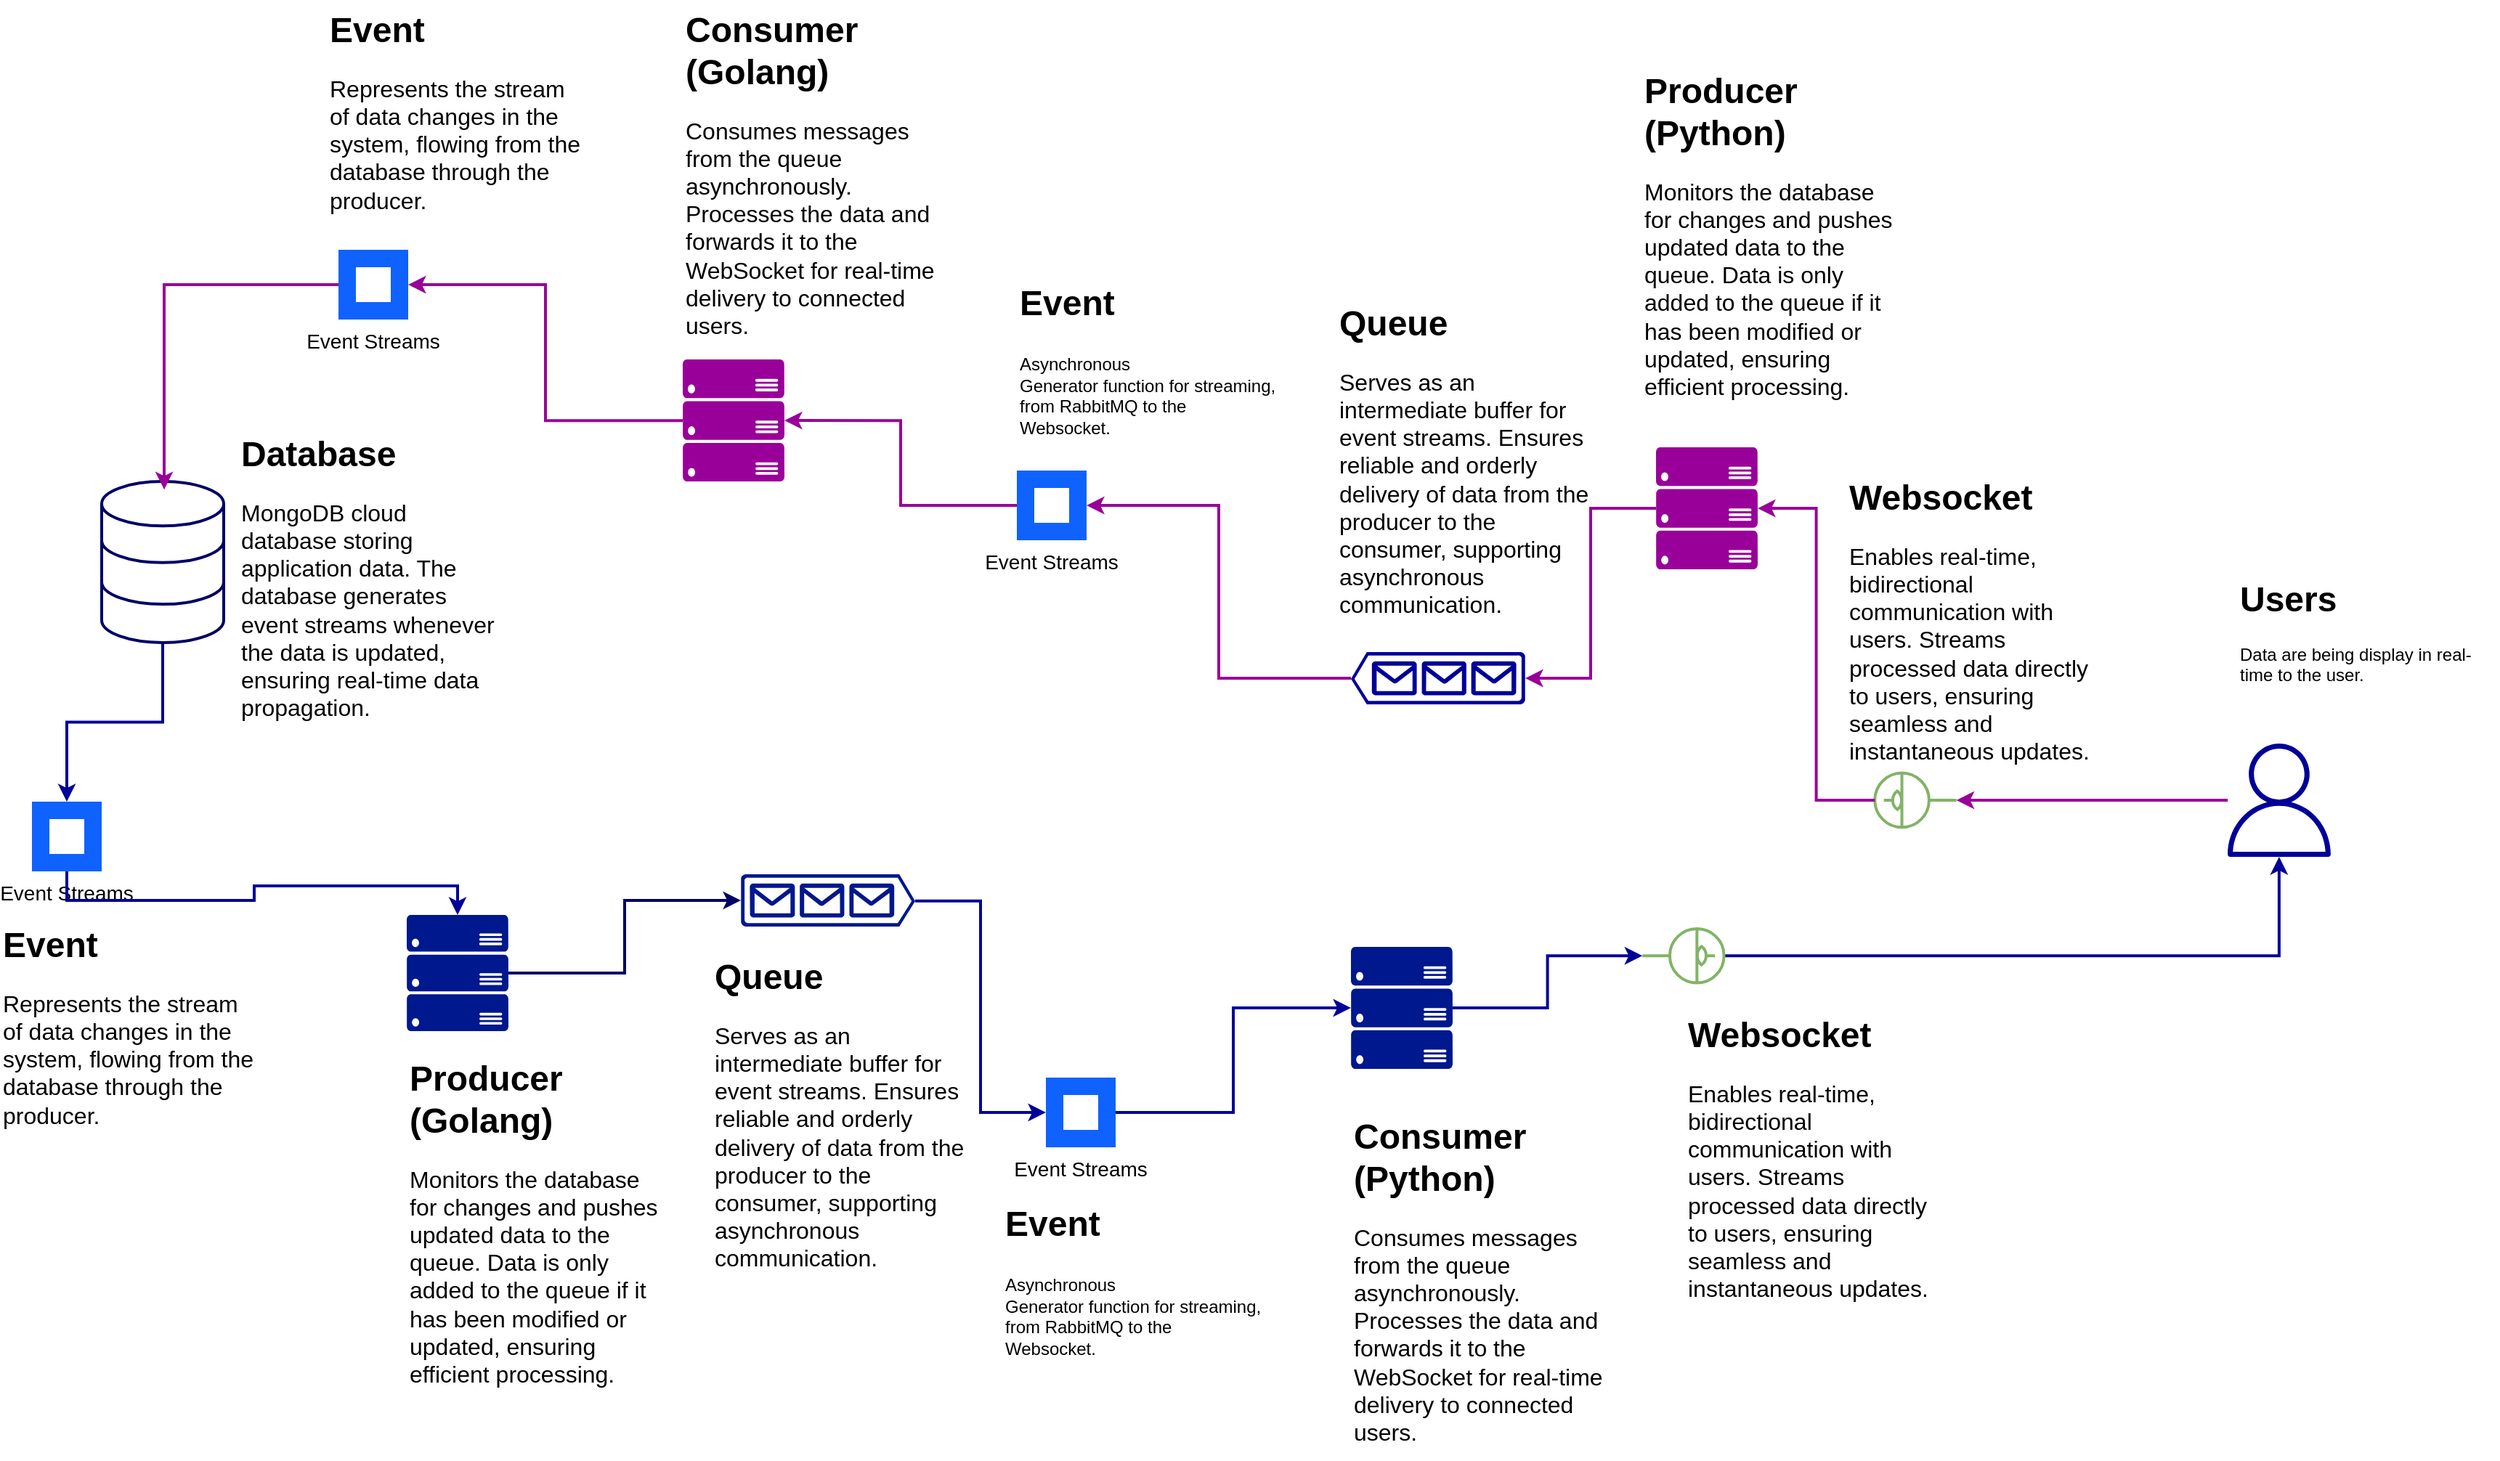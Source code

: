 <mxfile version="26.0.6">
  <diagram name="Page-1" id="5MwJy7MfU5jN0rsetCYZ">
    <mxGraphModel dx="2883" dy="2168" grid="1" gridSize="10" guides="1" tooltips="1" connect="1" arrows="1" fold="1" page="1" pageScale="1" pageWidth="827" pageHeight="1169" math="0" shadow="0">
      <root>
        <mxCell id="0" />
        <mxCell id="1" parent="0" />
        <mxCell id="l7nKoDrUYivtg7SMq4b7-28" style="edgeStyle=orthogonalEdgeStyle;rounded=0;orthogonalLoop=1;jettySize=auto;html=1;exitX=1;exitY=0.51;exitDx=0;exitDy=0;exitPerimeter=0;entryX=0;entryY=0.5;entryDx=0;entryDy=0;strokeWidth=2;strokeColor=#000099;" parent="1" source="l7nKoDrUYivtg7SMq4b7-1" target="l7nKoDrUYivtg7SMq4b7-26" edge="1">
          <mxGeometry relative="1" as="geometry" />
        </mxCell>
        <mxCell id="l7nKoDrUYivtg7SMq4b7-1" value="" style="sketch=0;aspect=fixed;pointerEvents=1;shadow=0;dashed=0;html=1;strokeColor=none;labelPosition=center;verticalLabelPosition=bottom;verticalAlign=top;align=center;fillColor=#00188D;shape=mxgraph.azure.queue_generic" parent="1" vertex="1">
          <mxGeometry x="300" y="180" width="120" height="36" as="geometry" />
        </mxCell>
        <mxCell id="l7nKoDrUYivtg7SMq4b7-2" value="" style="verticalLabelPosition=bottom;html=1;verticalAlign=top;align=center;strokeColor=none;fillColor=#00188D;shape=mxgraph.azure.server_rack;" parent="1" vertex="1">
          <mxGeometry x="70" y="208" width="70" height="80" as="geometry" />
        </mxCell>
        <mxCell id="l7nKoDrUYivtg7SMq4b7-3" value="" style="verticalLabelPosition=bottom;html=1;verticalAlign=top;align=center;strokeColor=none;fillColor=#00188D;shape=mxgraph.azure.server_rack;" parent="1" vertex="1">
          <mxGeometry x="720" y="230" width="70" height="84" as="geometry" />
        </mxCell>
        <mxCell id="l7nKoDrUYivtg7SMq4b7-4" style="edgeStyle=orthogonalEdgeStyle;rounded=0;orthogonalLoop=1;jettySize=auto;html=1;exitX=1;exitY=0.5;exitDx=0;exitDy=0;exitPerimeter=0;entryX=0;entryY=0.5;entryDx=0;entryDy=0;entryPerimeter=0;strokeColor=#000066;strokeWidth=2;" parent="1" source="l7nKoDrUYivtg7SMq4b7-2" target="l7nKoDrUYivtg7SMq4b7-1" edge="1">
          <mxGeometry relative="1" as="geometry" />
        </mxCell>
        <mxCell id="l7nKoDrUYivtg7SMq4b7-23" style="edgeStyle=orthogonalEdgeStyle;rounded=0;orthogonalLoop=1;jettySize=auto;html=1;entryX=0.5;entryY=0;entryDx=0;entryDy=0;strokeWidth=2;strokeColor=#000099;" parent="1" source="l7nKoDrUYivtg7SMq4b7-5" target="l7nKoDrUYivtg7SMq4b7-20" edge="1">
          <mxGeometry relative="1" as="geometry">
            <mxPoint x="120" y="50" as="sourcePoint" />
          </mxGeometry>
        </mxCell>
        <mxCell id="l7nKoDrUYivtg7SMq4b7-5" value="" style="html=1;verticalLabelPosition=bottom;align=center;labelBackgroundColor=#ffffff;verticalAlign=top;strokeWidth=2;strokeColor=#000066;shadow=0;dashed=0;shape=mxgraph.ios7.icons.data;" parent="1" vertex="1">
          <mxGeometry x="-140" y="-90.45" width="84" height="110.9" as="geometry" />
        </mxCell>
        <mxCell id="l7nKoDrUYivtg7SMq4b7-8" value="&lt;h1 style=&quot;margin-top: 0px;&quot;&gt;Producer (Golang)&lt;/h1&gt;&lt;p&gt;&lt;span style=&quot;font-size: medium;&quot;&gt;Monitors the database for changes and pushes updated data to the queue. Data is only added to the queue if it has been modified or updated, ensuring efficient processing.&lt;/span&gt;&lt;br&gt;&lt;/p&gt;" style="text;html=1;whiteSpace=wrap;overflow=hidden;rounded=0;" parent="1" vertex="1">
          <mxGeometry x="70" y="300" width="180" height="240" as="geometry" />
        </mxCell>
        <mxCell id="l7nKoDrUYivtg7SMq4b7-9" value="&lt;h1 style=&quot;margin-top: 0px;&quot;&gt;Consumer (Python)&lt;/h1&gt;&lt;p&gt;&lt;span style=&quot;font-size: medium;&quot;&gt;Consumes messages from the queue asynchronously. Processes the data and forwards it to the WebSocket for real-time delivery to connected users.&lt;/span&gt;&lt;br&gt;&lt;/p&gt;" style="text;html=1;whiteSpace=wrap;overflow=hidden;rounded=0;" parent="1" vertex="1">
          <mxGeometry x="720" y="340" width="180" height="240" as="geometry" />
        </mxCell>
        <mxCell id="l7nKoDrUYivtg7SMq4b7-10" value="&lt;h1 style=&quot;margin-top: 0px;&quot;&gt;Queue&lt;/h1&gt;&lt;p&gt;&lt;span style=&quot;font-size: medium;&quot;&gt;Serves as an intermediate buffer for event streams. Ensures reliable and orderly delivery of data from the producer to the consumer, supporting asynchronous communication.&lt;/span&gt;&lt;br&gt;&lt;/p&gt;" style="text;html=1;whiteSpace=wrap;overflow=hidden;rounded=0;" parent="1" vertex="1">
          <mxGeometry x="280" y="230" width="180" height="240" as="geometry" />
        </mxCell>
        <mxCell id="l7nKoDrUYivtg7SMq4b7-12" value="" style="sketch=0;outlineConnect=0;fontColor=#232F3E;gradientColor=none;fillColor=#000099;strokeColor=none;dashed=0;verticalLabelPosition=bottom;verticalAlign=top;align=center;html=1;fontSize=12;fontStyle=0;aspect=fixed;pointerEvents=1;shape=mxgraph.aws4.user;" parent="1" vertex="1">
          <mxGeometry x="1320" y="90" width="78" height="78" as="geometry" />
        </mxCell>
        <mxCell id="l7nKoDrUYivtg7SMq4b7-14" value="&lt;h1 style=&quot;margin-top: 0px;&quot;&gt;Database&lt;/h1&gt;&lt;p&gt;&lt;span style=&quot;font-size: medium;&quot;&gt;MongoDB cloud database storing application data. The database generates event streams whenever the data is updated, ensuring real-time data propagation.&lt;/span&gt;&lt;br&gt;&lt;/p&gt;" style="text;html=1;whiteSpace=wrap;overflow=hidden;rounded=0;" parent="1" vertex="1">
          <mxGeometry x="-46" y="-130" width="186" height="210" as="geometry" />
        </mxCell>
        <mxCell id="l7nKoDrUYivtg7SMq4b7-16" value="" style="edgeStyle=orthogonalEdgeStyle;rounded=0;orthogonalLoop=1;jettySize=auto;html=1;exitX=1;exitY=0.5;exitDx=0;exitDy=0;exitPerimeter=0;strokeWidth=2;strokeColor=#000099;" parent="1" source="l7nKoDrUYivtg7SMq4b7-3" target="l7nKoDrUYivtg7SMq4b7-15" edge="1">
          <mxGeometry relative="1" as="geometry">
            <mxPoint x="640" y="250" as="sourcePoint" />
            <mxPoint x="859" y="100" as="targetPoint" />
          </mxGeometry>
        </mxCell>
        <mxCell id="l7nKoDrUYivtg7SMq4b7-17" style="edgeStyle=orthogonalEdgeStyle;rounded=0;orthogonalLoop=1;jettySize=auto;html=1;strokeColor=#000099;strokeWidth=2;" parent="1" source="l7nKoDrUYivtg7SMq4b7-15" target="l7nKoDrUYivtg7SMq4b7-12" edge="1">
          <mxGeometry relative="1" as="geometry" />
        </mxCell>
        <mxCell id="l7nKoDrUYivtg7SMq4b7-15" value="" style="verticalLabelPosition=bottom;aspect=fixed;html=1;verticalAlign=top;fillColor=#d5e8d4;align=center;outlineConnect=0;shape=mxgraph.fluid_power.x11870;points=[[0.5,1,0]];rotation=90;strokeColor=#82b366;strokeWidth=2;" parent="1" vertex="1">
          <mxGeometry x="930" y="208" width="37.44" height="56.18" as="geometry" />
        </mxCell>
        <mxCell id="l7nKoDrUYivtg7SMq4b7-18" value="&lt;h1 style=&quot;margin-top: 0px;&quot;&gt;Websocket&lt;/h1&gt;&lt;p&gt;&lt;span style=&quot;font-size: medium;&quot;&gt;Enables real-time, bidirectional communication with users. Streams processed data directly to users, ensuring seamless and instantaneous updates.&lt;/span&gt;&lt;br&gt;&lt;/p&gt;" style="text;html=1;whiteSpace=wrap;overflow=hidden;rounded=0;" parent="1" vertex="1">
          <mxGeometry x="950" y="270" width="180" height="213.82" as="geometry" />
        </mxCell>
        <mxCell id="l7nKoDrUYivtg7SMq4b7-20" value="Event Streams" style="shape=rect;fillColor=#0F62FE;aspect=fixed;resizable=0;labelPosition=center;verticalLabelPosition=bottom;align=center;verticalAlign=top;strokeColor=none;fontSize=14;" parent="1" vertex="1">
          <mxGeometry x="-188" y="130" width="48" height="48" as="geometry" />
        </mxCell>
        <mxCell id="l7nKoDrUYivtg7SMq4b7-21" value="" style="fillColor=#ffffff;strokeColor=none;dashed=0;outlineConnect=0;html=1;labelPosition=center;verticalLabelPosition=bottom;verticalAlign=top;part=1;movable=0;resizable=0;rotatable=0;shape=mxgraph.ibm_cloud.ibm-cloud--event-streams" parent="l7nKoDrUYivtg7SMq4b7-20" vertex="1">
          <mxGeometry width="24" height="24" relative="1" as="geometry">
            <mxPoint x="12" y="12" as="offset" />
          </mxGeometry>
        </mxCell>
        <mxCell id="l7nKoDrUYivtg7SMq4b7-25" style="edgeStyle=orthogonalEdgeStyle;rounded=0;orthogonalLoop=1;jettySize=auto;html=1;exitX=0.5;exitY=1;exitDx=0;exitDy=0;entryX=0.5;entryY=0;entryDx=0;entryDy=0;entryPerimeter=0;strokeWidth=2;strokeColor=#000099;" parent="1" source="l7nKoDrUYivtg7SMq4b7-20" target="l7nKoDrUYivtg7SMq4b7-2" edge="1">
          <mxGeometry relative="1" as="geometry" />
        </mxCell>
        <mxCell id="l7nKoDrUYivtg7SMq4b7-26" value="Event Streams" style="shape=rect;fillColor=#0F62FE;aspect=fixed;resizable=0;labelPosition=center;verticalLabelPosition=bottom;align=center;verticalAlign=top;strokeColor=none;fontSize=14;" parent="1" vertex="1">
          <mxGeometry x="510" y="320" width="48" height="48" as="geometry" />
        </mxCell>
        <mxCell id="l7nKoDrUYivtg7SMq4b7-27" value="" style="fillColor=#ffffff;strokeColor=none;dashed=0;outlineConnect=0;html=1;labelPosition=center;verticalLabelPosition=bottom;verticalAlign=top;part=1;movable=0;resizable=0;rotatable=0;shape=mxgraph.ibm_cloud.ibm-cloud--event-streams" parent="l7nKoDrUYivtg7SMq4b7-26" vertex="1">
          <mxGeometry width="24" height="24" relative="1" as="geometry">
            <mxPoint x="12" y="12" as="offset" />
          </mxGeometry>
        </mxCell>
        <mxCell id="l7nKoDrUYivtg7SMq4b7-30" style="edgeStyle=orthogonalEdgeStyle;rounded=0;orthogonalLoop=1;jettySize=auto;html=1;exitX=1;exitY=0.5;exitDx=0;exitDy=0;entryX=0;entryY=0.5;entryDx=0;entryDy=0;entryPerimeter=0;strokeColor=#000099;strokeWidth=2;" parent="1" source="l7nKoDrUYivtg7SMq4b7-26" target="l7nKoDrUYivtg7SMq4b7-3" edge="1">
          <mxGeometry relative="1" as="geometry" />
        </mxCell>
        <mxCell id="l7nKoDrUYivtg7SMq4b7-31" value="&lt;h1 style=&quot;margin-top: 0px;&quot;&gt;Event&lt;/h1&gt;&lt;p&gt;&lt;font style=&quot;font-weight: normal;&quot; face=&quot;Helvetica&quot;&gt;&lt;font&gt;Asynchronous&lt;/font&gt;&lt;span style=&quot;font-size: medium;&quot;&gt; &lt;/span&gt;&lt;font&gt;Generator&lt;/font&gt;&amp;nbsp;function for streaming, from RabbitMQ to the Websocket.&lt;/font&gt;&lt;/p&gt;" style="text;html=1;whiteSpace=wrap;overflow=hidden;rounded=0;" parent="1" vertex="1">
          <mxGeometry x="480" y="400" width="180" height="120" as="geometry" />
        </mxCell>
        <mxCell id="l7nKoDrUYivtg7SMq4b7-32" value="&lt;h1 style=&quot;margin-top: 0px;&quot;&gt;Event&lt;/h1&gt;&lt;p&gt;&lt;span style=&quot;font-size: medium;&quot;&gt;Represents the stream of data changes in the system, flowing from the database through the producer.&lt;/span&gt;&lt;br&gt;&lt;/p&gt;" style="text;html=1;whiteSpace=wrap;overflow=hidden;rounded=0;" parent="1" vertex="1">
          <mxGeometry x="-210" y="208" width="180" height="150" as="geometry" />
        </mxCell>
        <mxCell id="l7nKoDrUYivtg7SMq4b7-33" value="&lt;h1 style=&quot;margin-top: 0px;&quot;&gt;Users&lt;/h1&gt;&lt;p&gt;Data are being display in real-time to the user.&lt;/p&gt;" style="text;html=1;whiteSpace=wrap;overflow=hidden;rounded=0;" parent="1" vertex="1">
          <mxGeometry x="1330" y="-30" width="180" height="120" as="geometry" />
        </mxCell>
        <mxCell id="os3eVGEmdC3wrFbA3sGX-1" value="" style="verticalLabelPosition=bottom;html=1;verticalAlign=top;align=center;strokeColor=none;fillColor=#990099;shape=mxgraph.azure.server_rack;" parent="1" vertex="1">
          <mxGeometry x="930" y="-114" width="70" height="84" as="geometry" />
        </mxCell>
        <mxCell id="os3eVGEmdC3wrFbA3sGX-7" value="&lt;h1 style=&quot;margin-top: 0px;&quot;&gt;Producer (Python)&lt;/h1&gt;&lt;p&gt;&lt;span style=&quot;font-size: medium;&quot;&gt;Monitors the database for changes and pushes updated data to the queue. Data is only added to the queue if it has been modified or updated, ensuring efficient processing.&lt;/span&gt;&lt;br&gt;&lt;/p&gt;" style="text;html=1;whiteSpace=wrap;overflow=hidden;rounded=0;" parent="1" vertex="1">
          <mxGeometry x="920" y="-380" width="180" height="250" as="geometry" />
        </mxCell>
        <mxCell id="os3eVGEmdC3wrFbA3sGX-8" value="" style="verticalLabelPosition=bottom;aspect=fixed;html=1;verticalAlign=top;fillColor=#d5e8d4;align=center;outlineConnect=0;shape=mxgraph.fluid_power.x11870;points=[[0.5,1,0]];rotation=-90;strokeColor=#82b366;strokeWidth=2;" parent="1" vertex="1">
          <mxGeometry x="1090" y="100.91" width="37.44" height="56.18" as="geometry" />
        </mxCell>
        <mxCell id="os3eVGEmdC3wrFbA3sGX-9" style="edgeStyle=orthogonalEdgeStyle;rounded=0;orthogonalLoop=1;jettySize=auto;html=1;entryX=0.5;entryY=1;entryDx=0;entryDy=0;entryPerimeter=0;strokeColor=#990099;strokeWidth=2;" parent="1" source="l7nKoDrUYivtg7SMq4b7-12" target="os3eVGEmdC3wrFbA3sGX-8" edge="1">
          <mxGeometry relative="1" as="geometry" />
        </mxCell>
        <mxCell id="os3eVGEmdC3wrFbA3sGX-10" style="edgeStyle=orthogonalEdgeStyle;rounded=0;orthogonalLoop=1;jettySize=auto;html=1;entryX=1;entryY=0.5;entryDx=0;entryDy=0;entryPerimeter=0;strokeColor=#990099;strokeWidth=2;" parent="1" source="os3eVGEmdC3wrFbA3sGX-8" target="os3eVGEmdC3wrFbA3sGX-1" edge="1">
          <mxGeometry relative="1" as="geometry" />
        </mxCell>
        <mxCell id="os3eVGEmdC3wrFbA3sGX-21" style="edgeStyle=orthogonalEdgeStyle;rounded=0;orthogonalLoop=1;jettySize=auto;html=1;strokeWidth=2;strokeColor=#990099;entryX=1;entryY=0.5;entryDx=0;entryDy=0;" parent="1" source="os3eVGEmdC3wrFbA3sGX-11" target="os3eVGEmdC3wrFbA3sGX-19" edge="1">
          <mxGeometry relative="1" as="geometry">
            <mxPoint x="470.0" y="-150.0" as="targetPoint" />
          </mxGeometry>
        </mxCell>
        <mxCell id="os3eVGEmdC3wrFbA3sGX-11" value="" style="verticalLabelPosition=bottom;html=1;verticalAlign=top;align=center;strokeColor=none;fillColor=#990099;shape=mxgraph.azure.server_rack;" parent="1" vertex="1">
          <mxGeometry x="260" y="-174.45" width="70" height="84" as="geometry" />
        </mxCell>
        <mxCell id="os3eVGEmdC3wrFbA3sGX-17" style="edgeStyle=orthogonalEdgeStyle;rounded=0;orthogonalLoop=1;jettySize=auto;html=1;entryX=1;entryY=0.5;entryDx=0;entryDy=0;strokeWidth=2;strokeColor=#990099;" parent="1" source="os3eVGEmdC3wrFbA3sGX-12" target="os3eVGEmdC3wrFbA3sGX-15" edge="1">
          <mxGeometry relative="1" as="geometry" />
        </mxCell>
        <mxCell id="os3eVGEmdC3wrFbA3sGX-12" value="" style="sketch=0;aspect=fixed;pointerEvents=1;shadow=0;dashed=0;html=1;strokeColor=none;labelPosition=center;verticalLabelPosition=bottom;verticalAlign=top;align=center;fillColor=#000099;shape=mxgraph.azure.queue_generic;flipH=1;" parent="1" vertex="1">
          <mxGeometry x="720" y="27" width="120" height="36" as="geometry" />
        </mxCell>
        <mxCell id="os3eVGEmdC3wrFbA3sGX-13" style="edgeStyle=orthogonalEdgeStyle;rounded=0;orthogonalLoop=1;jettySize=auto;html=1;entryX=0;entryY=0.5;entryDx=0;entryDy=0;entryPerimeter=0;strokeColor=#990099;strokeWidth=2;" parent="1" source="os3eVGEmdC3wrFbA3sGX-1" target="os3eVGEmdC3wrFbA3sGX-12" edge="1">
          <mxGeometry relative="1" as="geometry" />
        </mxCell>
        <mxCell id="os3eVGEmdC3wrFbA3sGX-15" value="Event Streams" style="shape=rect;fillColor=#0F62FE;aspect=fixed;resizable=0;labelPosition=center;verticalLabelPosition=bottom;align=center;verticalAlign=top;strokeColor=none;fontSize=14;" parent="1" vertex="1">
          <mxGeometry x="490" y="-98" width="48" height="48" as="geometry" />
        </mxCell>
        <mxCell id="os3eVGEmdC3wrFbA3sGX-16" value="" style="fillColor=#ffffff;strokeColor=none;dashed=0;outlineConnect=0;html=1;labelPosition=center;verticalLabelPosition=bottom;verticalAlign=top;part=1;movable=0;resizable=0;rotatable=0;shape=mxgraph.ibm_cloud.ibm-cloud--event-streams" parent="os3eVGEmdC3wrFbA3sGX-15" vertex="1">
          <mxGeometry width="24" height="24" relative="1" as="geometry">
            <mxPoint x="12" y="12" as="offset" />
          </mxGeometry>
        </mxCell>
        <mxCell id="os3eVGEmdC3wrFbA3sGX-18" style="edgeStyle=orthogonalEdgeStyle;rounded=0;orthogonalLoop=1;jettySize=auto;html=1;exitX=0;exitY=0.5;exitDx=0;exitDy=0;entryX=1;entryY=0.5;entryDx=0;entryDy=0;entryPerimeter=0;strokeWidth=2;strokeColor=#990099;" parent="1" source="os3eVGEmdC3wrFbA3sGX-15" target="os3eVGEmdC3wrFbA3sGX-11" edge="1">
          <mxGeometry relative="1" as="geometry" />
        </mxCell>
        <mxCell id="os3eVGEmdC3wrFbA3sGX-19" value="Event Streams" style="shape=rect;fillColor=#0F62FE;aspect=fixed;resizable=0;labelPosition=center;verticalLabelPosition=bottom;align=center;verticalAlign=top;strokeColor=none;fontSize=14;" parent="1" vertex="1">
          <mxGeometry x="23" y="-250" width="48" height="48" as="geometry" />
        </mxCell>
        <mxCell id="os3eVGEmdC3wrFbA3sGX-20" value="" style="fillColor=#ffffff;strokeColor=none;dashed=0;outlineConnect=0;html=1;labelPosition=center;verticalLabelPosition=bottom;verticalAlign=top;part=1;movable=0;resizable=0;rotatable=0;shape=mxgraph.ibm_cloud.ibm-cloud--event-streams" parent="os3eVGEmdC3wrFbA3sGX-19" vertex="1">
          <mxGeometry width="24" height="24" relative="1" as="geometry">
            <mxPoint x="12" y="12" as="offset" />
          </mxGeometry>
        </mxCell>
        <mxCell id="os3eVGEmdC3wrFbA3sGX-22" style="edgeStyle=orthogonalEdgeStyle;rounded=0;orthogonalLoop=1;jettySize=auto;html=1;strokeWidth=2;strokeColor=#990099;entryX=0.512;entryY=0.05;entryDx=0;entryDy=0;entryPerimeter=0;" parent="1" source="os3eVGEmdC3wrFbA3sGX-19" target="l7nKoDrUYivtg7SMq4b7-5" edge="1">
          <mxGeometry relative="1" as="geometry">
            <mxPoint x="210" y="-30" as="targetPoint" />
          </mxGeometry>
        </mxCell>
        <mxCell id="os3eVGEmdC3wrFbA3sGX-23" value="&lt;h1 style=&quot;margin-top: 0px;&quot;&gt;Event&lt;/h1&gt;&lt;p&gt;&lt;span style=&quot;font-size: medium;&quot;&gt;Represents the stream of data changes in the system, flowing from the database through the producer.&lt;/span&gt;&lt;br&gt;&lt;/p&gt;" style="text;html=1;whiteSpace=wrap;overflow=hidden;rounded=0;" parent="1" vertex="1">
          <mxGeometry x="15" y="-422" width="180" height="150" as="geometry" />
        </mxCell>
        <mxCell id="os3eVGEmdC3wrFbA3sGX-24" value="&lt;h1 style=&quot;margin-top: 0px;&quot;&gt;Event&lt;/h1&gt;&lt;p&gt;&lt;font style=&quot;font-weight: normal;&quot; face=&quot;Helvetica&quot;&gt;&lt;font&gt;Asynchronous&lt;/font&gt;&lt;span style=&quot;font-size: medium;&quot;&gt; &lt;/span&gt;&lt;font&gt;Generator&lt;/font&gt;&amp;nbsp;function for streaming, from RabbitMQ to the Websocket.&lt;/font&gt;&lt;/p&gt;" style="text;html=1;whiteSpace=wrap;overflow=hidden;rounded=0;" parent="1" vertex="1">
          <mxGeometry x="490" y="-234" width="180" height="120" as="geometry" />
        </mxCell>
        <mxCell id="os3eVGEmdC3wrFbA3sGX-26" value="&lt;h1 style=&quot;margin-top: 0px;&quot;&gt;Consumer (Golang)&lt;/h1&gt;&lt;p&gt;&lt;span style=&quot;font-size: medium;&quot;&gt;Consumes messages from the queue asynchronously. Processes the data and forwards it to the WebSocket for real-time delivery to connected users.&lt;/span&gt;&lt;br&gt;&lt;/p&gt;" style="text;html=1;whiteSpace=wrap;overflow=hidden;rounded=0;" parent="1" vertex="1">
          <mxGeometry x="260" y="-422" width="180" height="240" as="geometry" />
        </mxCell>
        <mxCell id="os3eVGEmdC3wrFbA3sGX-27" value="&lt;h1 style=&quot;margin-top: 0px;&quot;&gt;Queue&lt;/h1&gt;&lt;p&gt;&lt;span style=&quot;font-size: medium;&quot;&gt;Serves as an intermediate buffer for event streams. Ensures reliable and orderly delivery of data from the producer to the consumer, supporting asynchronous communication.&lt;/span&gt;&lt;br&gt;&lt;/p&gt;" style="text;html=1;whiteSpace=wrap;overflow=hidden;rounded=0;" parent="1" vertex="1">
          <mxGeometry x="710" y="-220" width="180" height="240" as="geometry" />
        </mxCell>
        <mxCell id="os3eVGEmdC3wrFbA3sGX-28" value="&lt;h1 style=&quot;margin-top: 0px;&quot;&gt;Websocket&lt;/h1&gt;&lt;p&gt;&lt;span style=&quot;font-size: medium;&quot;&gt;Enables real-time, bidirectional communication with users. Streams processed data directly to users, ensuring seamless and instantaneous updates.&lt;/span&gt;&lt;br&gt;&lt;/p&gt;" style="text;html=1;whiteSpace=wrap;overflow=hidden;rounded=0;" parent="1" vertex="1">
          <mxGeometry x="1061" y="-100" width="180" height="213.82" as="geometry" />
        </mxCell>
      </root>
    </mxGraphModel>
  </diagram>
</mxfile>
